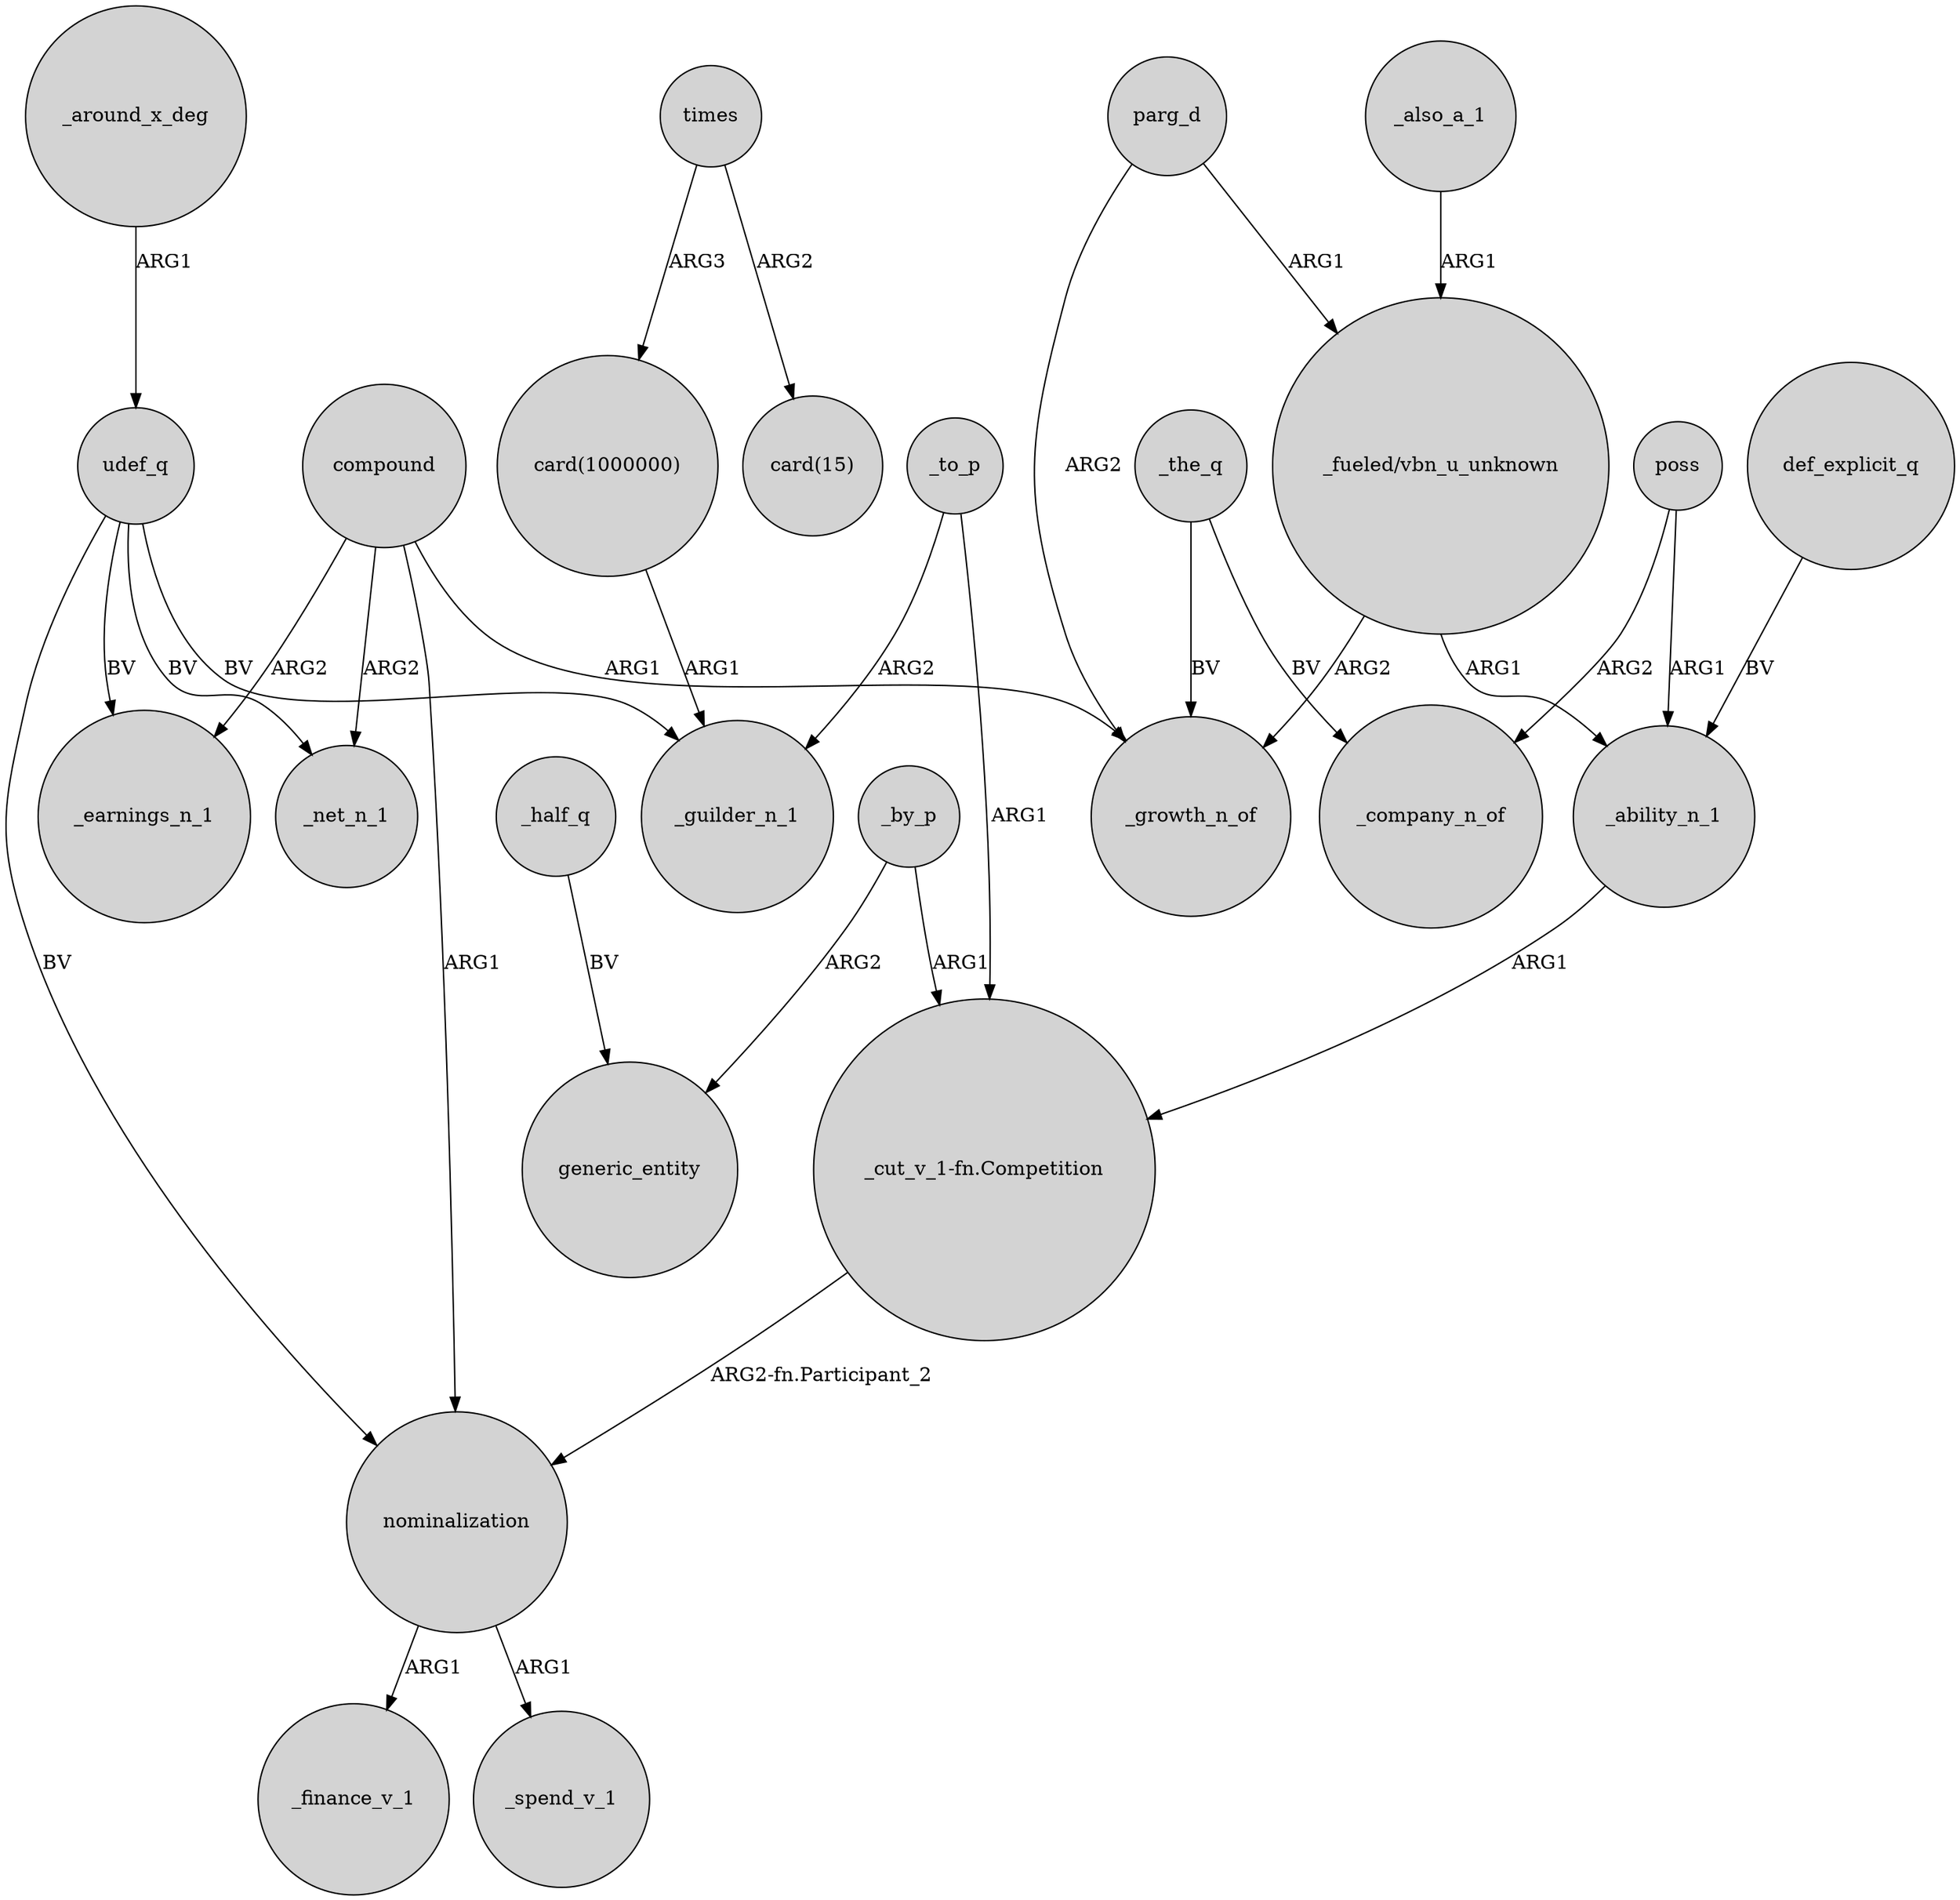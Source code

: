 digraph {
	node [shape=circle style=filled]
	"_fueled/vbn_u_unknown" -> _growth_n_of [label=ARG2]
	parg_d -> _growth_n_of [label=ARG2]
	compound -> _net_n_1 [label=ARG2]
	_around_x_deg -> udef_q [label=ARG1]
	nominalization -> _finance_v_1 [label=ARG1]
	udef_q -> _guilder_n_1 [label=BV]
	"card(1000000)" -> _guilder_n_1 [label=ARG1]
	_by_p -> "_cut_v_1-fn.Competition" [label=ARG1]
	udef_q -> nominalization [label=BV]
	times -> "card(1000000)" [label=ARG3]
	_to_p -> "_cut_v_1-fn.Competition" [label=ARG1]
	nominalization -> _spend_v_1 [label=ARG1]
	"_cut_v_1-fn.Competition" -> nominalization [label="ARG2-fn.Participant_2"]
	poss -> _ability_n_1 [label=ARG1]
	_ability_n_1 -> "_cut_v_1-fn.Competition" [label=ARG1]
	times -> "card(15)" [label=ARG2]
	compound -> _earnings_n_1 [label=ARG2]
	compound -> nominalization [label=ARG1]
	poss -> _company_n_of [label=ARG2]
	udef_q -> _earnings_n_1 [label=BV]
	_by_p -> generic_entity [label=ARG2]
	parg_d -> "_fueled/vbn_u_unknown" [label=ARG1]
	udef_q -> _net_n_1 [label=BV]
	"_fueled/vbn_u_unknown" -> _ability_n_1 [label=ARG1]
	def_explicit_q -> _ability_n_1 [label=BV]
	_the_q -> _growth_n_of [label=BV]
	_half_q -> generic_entity [label=BV]
	_also_a_1 -> "_fueled/vbn_u_unknown" [label=ARG1]
	compound -> _growth_n_of [label=ARG1]
	_to_p -> _guilder_n_1 [label=ARG2]
	_the_q -> _company_n_of [label=BV]
}
